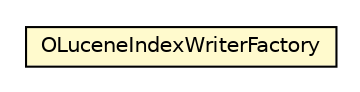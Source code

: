 #!/usr/local/bin/dot
#
# Class diagram 
# Generated by UMLGraph version R5_6-24-gf6e263 (http://www.umlgraph.org/)
#

digraph G {
	edge [fontname="Helvetica",fontsize=10,labelfontname="Helvetica",labelfontsize=10];
	node [fontname="Helvetica",fontsize=10,shape=plaintext];
	nodesep=0.25;
	ranksep=0.5;
	// com.orientechnologies.lucene.engine.OLuceneIndexWriterFactory
	c2403973 [label=<<table title="com.orientechnologies.lucene.engine.OLuceneIndexWriterFactory" border="0" cellborder="1" cellspacing="0" cellpadding="2" port="p" bgcolor="lemonChiffon" href="./OLuceneIndexWriterFactory.html">
		<tr><td><table border="0" cellspacing="0" cellpadding="1">
<tr><td align="center" balign="center"> OLuceneIndexWriterFactory </td></tr>
		</table></td></tr>
		</table>>, URL="./OLuceneIndexWriterFactory.html", fontname="Helvetica", fontcolor="black", fontsize=10.0];
}

